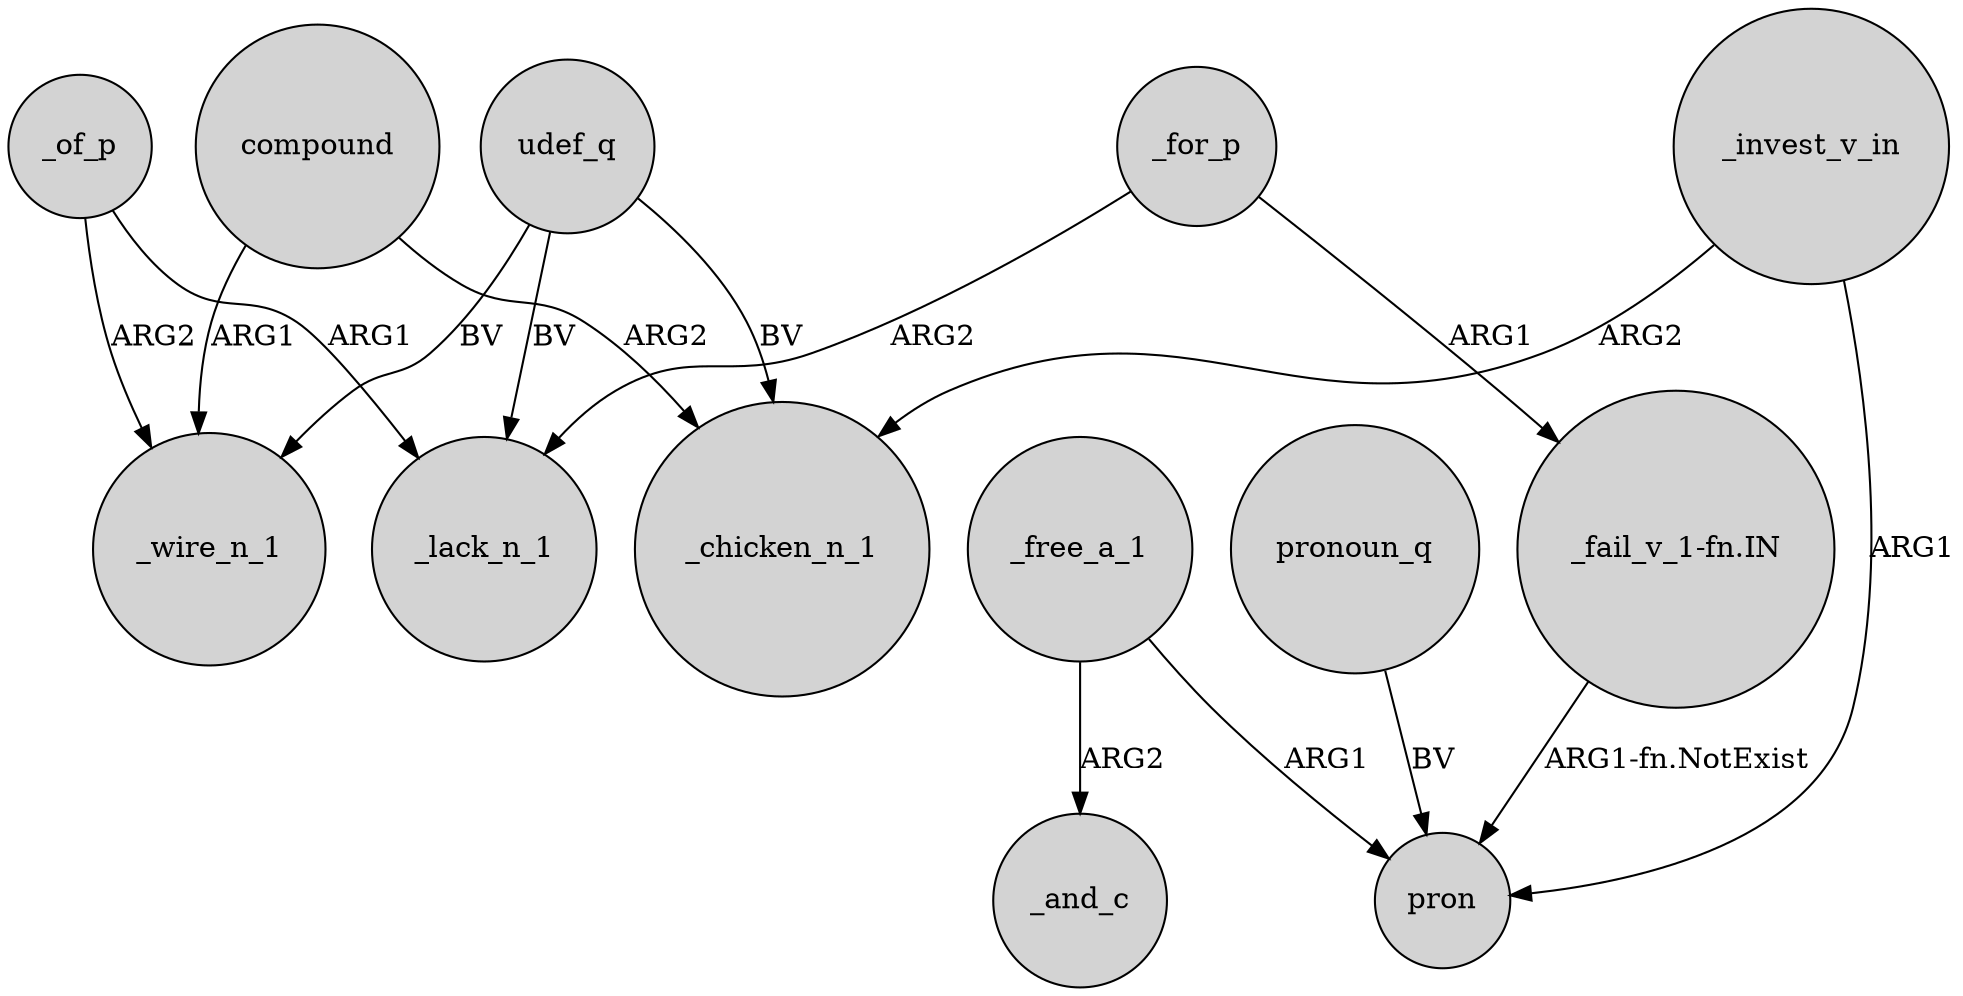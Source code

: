 digraph {
	node [shape=circle style=filled]
	_of_p -> _wire_n_1 [label=ARG2]
	udef_q -> _wire_n_1 [label=BV]
	"_fail_v_1-fn.IN" -> pron [label="ARG1-fn.NotExist"]
	_free_a_1 -> pron [label=ARG1]
	compound -> _wire_n_1 [label=ARG1]
	_for_p -> "_fail_v_1-fn.IN" [label=ARG1]
	_free_a_1 -> _and_c [label=ARG2]
	_for_p -> _lack_n_1 [label=ARG2]
	_of_p -> _lack_n_1 [label=ARG1]
	_invest_v_in -> pron [label=ARG1]
	compound -> _chicken_n_1 [label=ARG2]
	udef_q -> _chicken_n_1 [label=BV]
	udef_q -> _lack_n_1 [label=BV]
	_invest_v_in -> _chicken_n_1 [label=ARG2]
	pronoun_q -> pron [label=BV]
}

